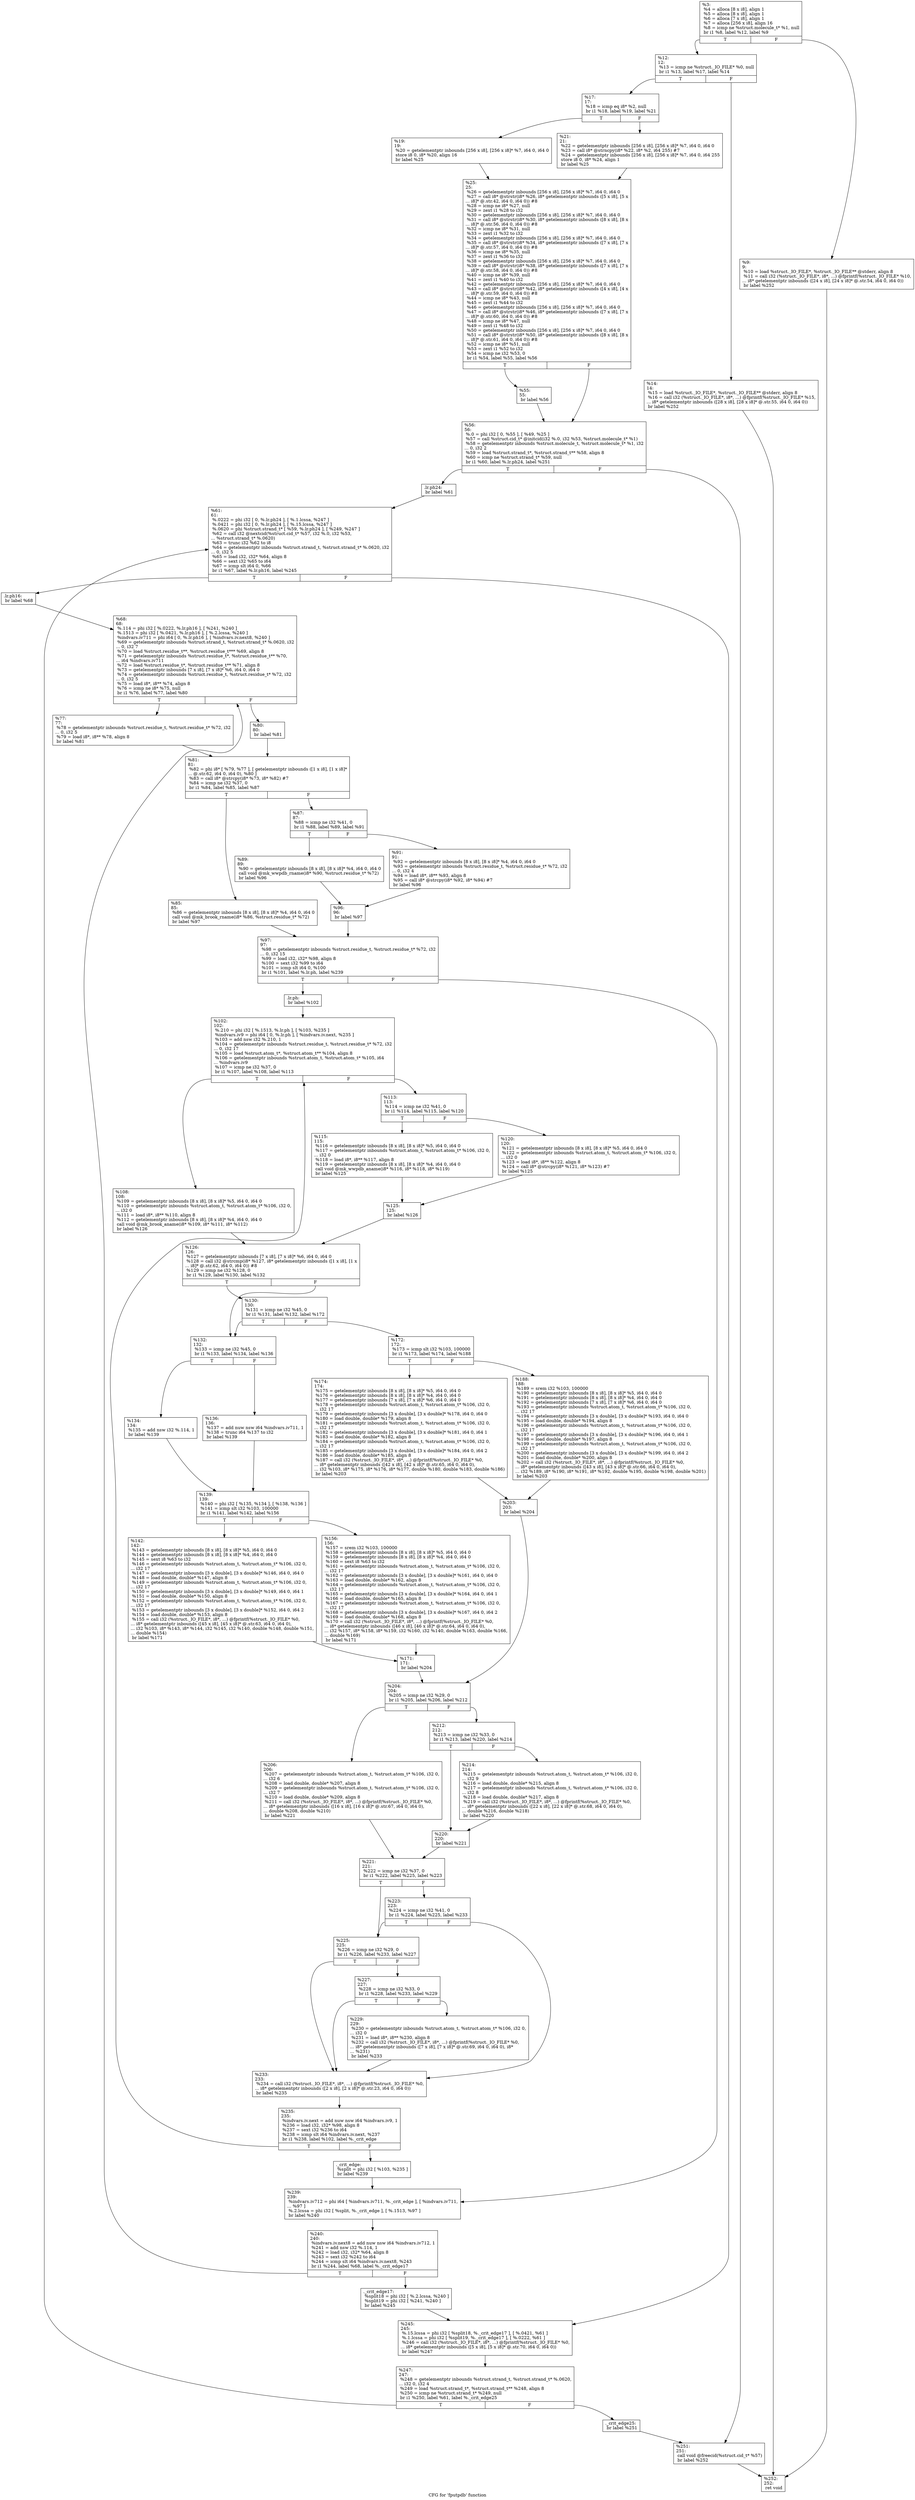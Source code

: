 digraph "CFG for 'fputpdb' function" {
	label="CFG for 'fputpdb' function";

	Node0x14dd490 [shape=record,label="{%3:\l  %4 = alloca [8 x i8], align 1\l  %5 = alloca [8 x i8], align 1\l  %6 = alloca [7 x i8], align 1\l  %7 = alloca [256 x i8], align 16\l  %8 = icmp ne %struct.molecule_t* %1, null\l  br i1 %8, label %12, label %9\l|{<s0>T|<s1>F}}"];
	Node0x14dd490:s0 -> Node0x14dd4e0;
	Node0x14dd490:s1 -> Node0x14dd6f0;
	Node0x14dd6f0 [shape=record,label="{%9:\l9:                                                \l  %10 = load %struct._IO_FILE*, %struct._IO_FILE** @stderr, align 8\l  %11 = call i32 (%struct._IO_FILE*, i8*, ...) @fprintf(%struct._IO_FILE* %10,\l... i8* getelementptr inbounds ([24 x i8], [24 x i8]* @.str.54, i64 0, i64 0))\l  br label %252\l}"];
	Node0x14dd6f0 -> Node0x14dd9a0;
	Node0x14dd4e0 [shape=record,label="{%12:\l12:                                               \l  %13 = icmp ne %struct._IO_FILE* %0, null\l  br i1 %13, label %17, label %14\l|{<s0>T|<s1>F}}"];
	Node0x14dd4e0:s0 -> Node0x14ddac0;
	Node0x14dd4e0:s1 -> Node0x14ddb10;
	Node0x14ddb10 [shape=record,label="{%14:\l14:                                               \l  %15 = load %struct._IO_FILE*, %struct._IO_FILE** @stderr, align 8\l  %16 = call i32 (%struct._IO_FILE*, i8*, ...) @fprintf(%struct._IO_FILE* %15,\l... i8* getelementptr inbounds ([28 x i8], [28 x i8]* @.str.55, i64 0, i64 0))\l  br label %252\l}"];
	Node0x14ddb10 -> Node0x14dd9a0;
	Node0x14ddac0 [shape=record,label="{%17:\l17:                                               \l  %18 = icmp eq i8* %2, null\l  br i1 %18, label %19, label %21\l|{<s0>T|<s1>F}}"];
	Node0x14ddac0:s0 -> Node0x14dde90;
	Node0x14ddac0:s1 -> Node0x14ddee0;
	Node0x14dde90 [shape=record,label="{%19:\l19:                                               \l  %20 = getelementptr inbounds [256 x i8], [256 x i8]* %7, i64 0, i64 0\l  store i8 0, i8* %20, align 16\l  br label %25\l}"];
	Node0x14dde90 -> Node0x14de050;
	Node0x14ddee0 [shape=record,label="{%21:\l21:                                               \l  %22 = getelementptr inbounds [256 x i8], [256 x i8]* %7, i64 0, i64 0\l  %23 = call i8* @strncpy(i8* %22, i8* %2, i64 255) #7\l  %24 = getelementptr inbounds [256 x i8], [256 x i8]* %7, i64 0, i64 255\l  store i8 0, i8* %24, align 1\l  br label %25\l}"];
	Node0x14ddee0 -> Node0x14de050;
	Node0x14de050 [shape=record,label="{%25:\l25:                                               \l  %26 = getelementptr inbounds [256 x i8], [256 x i8]* %7, i64 0, i64 0\l  %27 = call i8* @strstr(i8* %26, i8* getelementptr inbounds ([5 x i8], [5 x\l... i8]* @.str.42, i64 0, i64 0)) #8\l  %28 = icmp ne i8* %27, null\l  %29 = zext i1 %28 to i32\l  %30 = getelementptr inbounds [256 x i8], [256 x i8]* %7, i64 0, i64 0\l  %31 = call i8* @strstr(i8* %30, i8* getelementptr inbounds ([8 x i8], [8 x\l... i8]* @.str.56, i64 0, i64 0)) #8\l  %32 = icmp ne i8* %31, null\l  %33 = zext i1 %32 to i32\l  %34 = getelementptr inbounds [256 x i8], [256 x i8]* %7, i64 0, i64 0\l  %35 = call i8* @strstr(i8* %34, i8* getelementptr inbounds ([7 x i8], [7 x\l... i8]* @.str.57, i64 0, i64 0)) #8\l  %36 = icmp ne i8* %35, null\l  %37 = zext i1 %36 to i32\l  %38 = getelementptr inbounds [256 x i8], [256 x i8]* %7, i64 0, i64 0\l  %39 = call i8* @strstr(i8* %38, i8* getelementptr inbounds ([7 x i8], [7 x\l... i8]* @.str.58, i64 0, i64 0)) #8\l  %40 = icmp ne i8* %39, null\l  %41 = zext i1 %40 to i32\l  %42 = getelementptr inbounds [256 x i8], [256 x i8]* %7, i64 0, i64 0\l  %43 = call i8* @strstr(i8* %42, i8* getelementptr inbounds ([4 x i8], [4 x\l... i8]* @.str.59, i64 0, i64 0)) #8\l  %44 = icmp ne i8* %43, null\l  %45 = zext i1 %44 to i32\l  %46 = getelementptr inbounds [256 x i8], [256 x i8]* %7, i64 0, i64 0\l  %47 = call i8* @strstr(i8* %46, i8* getelementptr inbounds ([7 x i8], [7 x\l... i8]* @.str.60, i64 0, i64 0)) #8\l  %48 = icmp ne i8* %47, null\l  %49 = zext i1 %48 to i32\l  %50 = getelementptr inbounds [256 x i8], [256 x i8]* %7, i64 0, i64 0\l  %51 = call i8* @strstr(i8* %50, i8* getelementptr inbounds ([8 x i8], [8 x\l... i8]* @.str.61, i64 0, i64 0)) #8\l  %52 = icmp ne i8* %51, null\l  %53 = zext i1 %52 to i32\l  %54 = icmp ne i32 %53, 0\l  br i1 %54, label %55, label %56\l|{<s0>T|<s1>F}}"];
	Node0x14de050:s0 -> Node0x14df960;
	Node0x14de050:s1 -> Node0x14df9b0;
	Node0x14df960 [shape=record,label="{%55:\l55:                                               \l  br label %56\l}"];
	Node0x14df960 -> Node0x14df9b0;
	Node0x14df9b0 [shape=record,label="{%56:\l56:                                               \l  %.0 = phi i32 [ 0, %55 ], [ %49, %25 ]\l  %57 = call %struct.cid_t* @initcid(i32 %.0, i32 %53, %struct.molecule_t* %1)\l  %58 = getelementptr inbounds %struct.molecule_t, %struct.molecule_t* %1, i32\l... 0, i32 2\l  %59 = load %struct.strand_t*, %struct.strand_t** %58, align 8\l  %60 = icmp ne %struct.strand_t* %59, null\l  br i1 %60, label %.lr.ph24, label %251\l|{<s0>T|<s1>F}}"];
	Node0x14df9b0:s0 -> Node0x14dfff0;
	Node0x14df9b0:s1 -> Node0x14e00d0;
	Node0x14dfff0 [shape=record,label="{.lr.ph24:                                         \l  br label %61\l}"];
	Node0x14dfff0 -> Node0x14e01b0;
	Node0x14e01b0 [shape=record,label="{%61:\l61:                                               \l  %.0222 = phi i32 [ 0, %.lr.ph24 ], [ %.1.lcssa, %247 ]\l  %.0421 = phi i32 [ 0, %.lr.ph24 ], [ %.15.lcssa, %247 ]\l  %.0620 = phi %struct.strand_t* [ %59, %.lr.ph24 ], [ %249, %247 ]\l  %62 = call i32 @nextcid(%struct.cid_t* %57, i32 %.0, i32 %53,\l... %struct.strand_t* %.0620)\l  %63 = trunc i32 %62 to i8\l  %64 = getelementptr inbounds %struct.strand_t, %struct.strand_t* %.0620, i32\l... 0, i32 5\l  %65 = load i32, i32* %64, align 8\l  %66 = sext i32 %65 to i64\l  %67 = icmp slt i64 0, %66\l  br i1 %67, label %.lr.ph16, label %245\l|{<s0>T|<s1>F}}"];
	Node0x14e01b0:s0 -> Node0x14e0ee0;
	Node0x14e01b0:s1 -> Node0x14e0fc0;
	Node0x14e0ee0 [shape=record,label="{.lr.ph16:                                         \l  br label %68\l}"];
	Node0x14e0ee0 -> Node0x14e10a0;
	Node0x14e10a0 [shape=record,label="{%68:\l68:                                               \l  %.114 = phi i32 [ %.0222, %.lr.ph16 ], [ %241, %240 ]\l  %.1513 = phi i32 [ %.0421, %.lr.ph16 ], [ %.2.lcssa, %240 ]\l  %indvars.iv711 = phi i64 [ 0, %.lr.ph16 ], [ %indvars.iv.next8, %240 ]\l  %69 = getelementptr inbounds %struct.strand_t, %struct.strand_t* %.0620, i32\l... 0, i32 7\l  %70 = load %struct.residue_t**, %struct.residue_t*** %69, align 8\l  %71 = getelementptr inbounds %struct.residue_t*, %struct.residue_t** %70,\l... i64 %indvars.iv711\l  %72 = load %struct.residue_t*, %struct.residue_t** %71, align 8\l  %73 = getelementptr inbounds [7 x i8], [7 x i8]* %6, i64 0, i64 0\l  %74 = getelementptr inbounds %struct.residue_t, %struct.residue_t* %72, i32\l... 0, i32 5\l  %75 = load i8*, i8** %74, align 8\l  %76 = icmp ne i8* %75, null\l  br i1 %76, label %77, label %80\l|{<s0>T|<s1>F}}"];
	Node0x14e10a0:s0 -> Node0x14e19b0;
	Node0x14e10a0:s1 -> Node0x14e1a40;
	Node0x14e19b0 [shape=record,label="{%77:\l77:                                               \l  %78 = getelementptr inbounds %struct.residue_t, %struct.residue_t* %72, i32\l... 0, i32 5\l  %79 = load i8*, i8** %78, align 8\l  br label %81\l}"];
	Node0x14e19b0 -> Node0x14e1c60;
	Node0x14e1a40 [shape=record,label="{%80:\l80:                                               \l  br label %81\l}"];
	Node0x14e1a40 -> Node0x14e1c60;
	Node0x14e1c60 [shape=record,label="{%81:\l81:                                               \l  %82 = phi i8* [ %79, %77 ], [ getelementptr inbounds ([1 x i8], [1 x i8]*\l... @.str.62, i64 0, i64 0), %80 ]\l  %83 = call i8* @strcpy(i8* %73, i8* %82) #7\l  %84 = icmp ne i32 %37, 0\l  br i1 %84, label %85, label %87\l|{<s0>T|<s1>F}}"];
	Node0x14e1c60:s0 -> Node0x14e2050;
	Node0x14e1c60:s1 -> Node0x14e20a0;
	Node0x14e2050 [shape=record,label="{%85:\l85:                                               \l  %86 = getelementptr inbounds [8 x i8], [8 x i8]* %4, i64 0, i64 0\l  call void @mk_brook_rname(i8* %86, %struct.residue_t* %72)\l  br label %97\l}"];
	Node0x14e2050 -> Node0x14e2460;
	Node0x14e20a0 [shape=record,label="{%87:\l87:                                               \l  %88 = icmp ne i32 %41, 0\l  br i1 %88, label %89, label %91\l|{<s0>T|<s1>F}}"];
	Node0x14e20a0:s0 -> Node0x14e2580;
	Node0x14e20a0:s1 -> Node0x14e25d0;
	Node0x14e2580 [shape=record,label="{%89:\l89:                                               \l  %90 = getelementptr inbounds [8 x i8], [8 x i8]* %4, i64 0, i64 0\l  call void @mk_wwpdb_rname(i8* %90, %struct.residue_t* %72)\l  br label %96\l}"];
	Node0x14e2580 -> Node0x14e29d0;
	Node0x14e25d0 [shape=record,label="{%91:\l91:                                               \l  %92 = getelementptr inbounds [8 x i8], [8 x i8]* %4, i64 0, i64 0\l  %93 = getelementptr inbounds %struct.residue_t, %struct.residue_t* %72, i32\l... 0, i32 4\l  %94 = load i8*, i8** %93, align 8\l  %95 = call i8* @strcpy(i8* %92, i8* %94) #7\l  br label %96\l}"];
	Node0x14e25d0 -> Node0x14e29d0;
	Node0x14e29d0 [shape=record,label="{%96:\l96:                                               \l  br label %97\l}"];
	Node0x14e29d0 -> Node0x14e2460;
	Node0x14e2460 [shape=record,label="{%97:\l97:                                               \l  %98 = getelementptr inbounds %struct.residue_t, %struct.residue_t* %72, i32\l... 0, i32 15\l  %99 = load i32, i32* %98, align 8\l  %100 = sext i32 %99 to i64\l  %101 = icmp slt i64 0, %100\l  br i1 %101, label %.lr.ph, label %239\l|{<s0>T|<s1>F}}"];
	Node0x14e2460:s0 -> Node0x14e2fc0;
	Node0x14e2460:s1 -> Node0x14e3070;
	Node0x14e2fc0 [shape=record,label="{.lr.ph:                                           \l  br label %102\l}"];
	Node0x14e2fc0 -> Node0x14e3150;
	Node0x14e3150 [shape=record,label="{%102:\l102:                                              \l  %.210 = phi i32 [ %.1513, %.lr.ph ], [ %103, %235 ]\l  %indvars.iv9 = phi i64 [ 0, %.lr.ph ], [ %indvars.iv.next, %235 ]\l  %103 = add nsw i32 %.210, 1\l  %104 = getelementptr inbounds %struct.residue_t, %struct.residue_t* %72, i32\l... 0, i32 17\l  %105 = load %struct.atom_t*, %struct.atom_t** %104, align 8\l  %106 = getelementptr inbounds %struct.atom_t, %struct.atom_t* %105, i64\l... %indvars.iv9\l  %107 = icmp ne i32 %37, 0\l  br i1 %107, label %108, label %113\l|{<s0>T|<s1>F}}"];
	Node0x14e3150:s0 -> Node0x14e36b0;
	Node0x14e3150:s1 -> Node0x14e3700;
	Node0x14e36b0 [shape=record,label="{%108:\l108:                                              \l  %109 = getelementptr inbounds [8 x i8], [8 x i8]* %5, i64 0, i64 0\l  %110 = getelementptr inbounds %struct.atom_t, %struct.atom_t* %106, i32 0,\l... i32 0\l  %111 = load i8*, i8** %110, align 8\l  %112 = getelementptr inbounds [8 x i8], [8 x i8]* %4, i64 0, i64 0\l  call void @mk_brook_aname(i8* %109, i8* %111, i8* %112)\l  br label %126\l}"];
	Node0x14e36b0 -> Node0x14e3cc0;
	Node0x14e3700 [shape=record,label="{%113:\l113:                                              \l  %114 = icmp ne i32 %41, 0\l  br i1 %114, label %115, label %120\l|{<s0>T|<s1>F}}"];
	Node0x14e3700:s0 -> Node0x14e3de0;
	Node0x14e3700:s1 -> Node0x14e3e30;
	Node0x14e3de0 [shape=record,label="{%115:\l115:                                              \l  %116 = getelementptr inbounds [8 x i8], [8 x i8]* %5, i64 0, i64 0\l  %117 = getelementptr inbounds %struct.atom_t, %struct.atom_t* %106, i32 0,\l... i32 0\l  %118 = load i8*, i8** %117, align 8\l  %119 = getelementptr inbounds [8 x i8], [8 x i8]* %4, i64 0, i64 0\l  call void @mk_wwpdb_aname(i8* %116, i8* %118, i8* %119)\l  br label %125\l}"];
	Node0x14e3de0 -> Node0x14e43e0;
	Node0x14e3e30 [shape=record,label="{%120:\l120:                                              \l  %121 = getelementptr inbounds [8 x i8], [8 x i8]* %5, i64 0, i64 0\l  %122 = getelementptr inbounds %struct.atom_t, %struct.atom_t* %106, i32 0,\l... i32 0\l  %123 = load i8*, i8** %122, align 8\l  %124 = call i8* @strcpy(i8* %121, i8* %123) #7\l  br label %125\l}"];
	Node0x14e3e30 -> Node0x14e43e0;
	Node0x14e43e0 [shape=record,label="{%125:\l125:                                              \l  br label %126\l}"];
	Node0x14e43e0 -> Node0x14e3cc0;
	Node0x14e3cc0 [shape=record,label="{%126:\l126:                                              \l  %127 = getelementptr inbounds [7 x i8], [7 x i8]* %6, i64 0, i64 0\l  %128 = call i32 @strcmp(i8* %127, i8* getelementptr inbounds ([1 x i8], [1 x\l... i8]* @.str.62, i64 0, i64 0)) #8\l  %129 = icmp ne i32 %128, 0\l  br i1 %129, label %130, label %132\l|{<s0>T|<s1>F}}"];
	Node0x14e3cc0:s0 -> Node0x14e5230;
	Node0x14e3cc0:s1 -> Node0x14e5280;
	Node0x14e5230 [shape=record,label="{%130:\l130:                                              \l  %131 = icmp ne i32 %45, 0\l  br i1 %131, label %132, label %172\l|{<s0>T|<s1>F}}"];
	Node0x14e5230:s0 -> Node0x14e5280;
	Node0x14e5230:s1 -> Node0x14e53d0;
	Node0x14e5280 [shape=record,label="{%132:\l132:                                              \l  %133 = icmp ne i32 %45, 0\l  br i1 %133, label %134, label %136\l|{<s0>T|<s1>F}}"];
	Node0x14e5280:s0 -> Node0x14e5520;
	Node0x14e5280:s1 -> Node0x14e5570;
	Node0x14e5520 [shape=record,label="{%134:\l134:                                              \l  %135 = add nsw i32 %.114, 1\l  br label %139\l}"];
	Node0x14e5520 -> Node0x14e56c0;
	Node0x14e5570 [shape=record,label="{%136:\l136:                                              \l  %137 = add nuw nsw i64 %indvars.iv711, 1\l  %138 = trunc i64 %137 to i32\l  br label %139\l}"];
	Node0x14e5570 -> Node0x14e56c0;
	Node0x14e56c0 [shape=record,label="{%139:\l139:                                              \l  %140 = phi i32 [ %135, %134 ], [ %138, %136 ]\l  %141 = icmp slt i32 %103, 100000\l  br i1 %141, label %142, label %156\l|{<s0>T|<s1>F}}"];
	Node0x14e56c0:s0 -> Node0x14e59e0;
	Node0x14e56c0:s1 -> Node0x14e5a30;
	Node0x14e59e0 [shape=record,label="{%142:\l142:                                              \l  %143 = getelementptr inbounds [8 x i8], [8 x i8]* %5, i64 0, i64 0\l  %144 = getelementptr inbounds [8 x i8], [8 x i8]* %4, i64 0, i64 0\l  %145 = sext i8 %63 to i32\l  %146 = getelementptr inbounds %struct.atom_t, %struct.atom_t* %106, i32 0,\l... i32 17\l  %147 = getelementptr inbounds [3 x double], [3 x double]* %146, i64 0, i64 0\l  %148 = load double, double* %147, align 8\l  %149 = getelementptr inbounds %struct.atom_t, %struct.atom_t* %106, i32 0,\l... i32 17\l  %150 = getelementptr inbounds [3 x double], [3 x double]* %149, i64 0, i64 1\l  %151 = load double, double* %150, align 8\l  %152 = getelementptr inbounds %struct.atom_t, %struct.atom_t* %106, i32 0,\l... i32 17\l  %153 = getelementptr inbounds [3 x double], [3 x double]* %152, i64 0, i64 2\l  %154 = load double, double* %153, align 8\l  %155 = call i32 (%struct._IO_FILE*, i8*, ...) @fprintf(%struct._IO_FILE* %0,\l... i8* getelementptr inbounds ([45 x i8], [45 x i8]* @.str.63, i64 0, i64 0),\l... i32 %103, i8* %143, i8* %144, i32 %145, i32 %140, double %148, double %151,\l... double %154)\l  br label %171\l}"];
	Node0x14e59e0 -> Node0x14e64e0;
	Node0x14e5a30 [shape=record,label="{%156:\l156:                                              \l  %157 = srem i32 %103, 100000\l  %158 = getelementptr inbounds [8 x i8], [8 x i8]* %5, i64 0, i64 0\l  %159 = getelementptr inbounds [8 x i8], [8 x i8]* %4, i64 0, i64 0\l  %160 = sext i8 %63 to i32\l  %161 = getelementptr inbounds %struct.atom_t, %struct.atom_t* %106, i32 0,\l... i32 17\l  %162 = getelementptr inbounds [3 x double], [3 x double]* %161, i64 0, i64 0\l  %163 = load double, double* %162, align 8\l  %164 = getelementptr inbounds %struct.atom_t, %struct.atom_t* %106, i32 0,\l... i32 17\l  %165 = getelementptr inbounds [3 x double], [3 x double]* %164, i64 0, i64 1\l  %166 = load double, double* %165, align 8\l  %167 = getelementptr inbounds %struct.atom_t, %struct.atom_t* %106, i32 0,\l... i32 17\l  %168 = getelementptr inbounds [3 x double], [3 x double]* %167, i64 0, i64 2\l  %169 = load double, double* %168, align 8\l  %170 = call i32 (%struct._IO_FILE*, i8*, ...) @fprintf(%struct._IO_FILE* %0,\l... i8* getelementptr inbounds ([46 x i8], [46 x i8]* @.str.64, i64 0, i64 0),\l... i32 %157, i8* %158, i8* %159, i32 %160, i32 %140, double %163, double %166,\l... double %169)\l  br label %171\l}"];
	Node0x14e5a30 -> Node0x14e64e0;
	Node0x14e64e0 [shape=record,label="{%171:\l171:                                              \l  br label %204\l}"];
	Node0x14e64e0 -> Node0x14e6f10;
	Node0x14e53d0 [shape=record,label="{%172:\l172:                                              \l  %173 = icmp slt i32 %103, 100000\l  br i1 %173, label %174, label %188\l|{<s0>T|<s1>F}}"];
	Node0x14e53d0:s0 -> Node0x14e7030;
	Node0x14e53d0:s1 -> Node0x14e7080;
	Node0x14e7030 [shape=record,label="{%174:\l174:                                              \l  %175 = getelementptr inbounds [8 x i8], [8 x i8]* %5, i64 0, i64 0\l  %176 = getelementptr inbounds [8 x i8], [8 x i8]* %4, i64 0, i64 0\l  %177 = getelementptr inbounds [7 x i8], [7 x i8]* %6, i64 0, i64 0\l  %178 = getelementptr inbounds %struct.atom_t, %struct.atom_t* %106, i32 0,\l... i32 17\l  %179 = getelementptr inbounds [3 x double], [3 x double]* %178, i64 0, i64 0\l  %180 = load double, double* %179, align 8\l  %181 = getelementptr inbounds %struct.atom_t, %struct.atom_t* %106, i32 0,\l... i32 17\l  %182 = getelementptr inbounds [3 x double], [3 x double]* %181, i64 0, i64 1\l  %183 = load double, double* %182, align 8\l  %184 = getelementptr inbounds %struct.atom_t, %struct.atom_t* %106, i32 0,\l... i32 17\l  %185 = getelementptr inbounds [3 x double], [3 x double]* %184, i64 0, i64 2\l  %186 = load double, double* %185, align 8\l  %187 = call i32 (%struct._IO_FILE*, i8*, ...) @fprintf(%struct._IO_FILE* %0,\l... i8* getelementptr inbounds ([42 x i8], [42 x i8]* @.str.65, i64 0, i64 0),\l... i32 %103, i8* %175, i8* %176, i8* %177, double %180, double %183, double %186)\l  br label %203\l}"];
	Node0x14e7030 -> Node0x14e7a30;
	Node0x14e7080 [shape=record,label="{%188:\l188:                                              \l  %189 = srem i32 %103, 100000\l  %190 = getelementptr inbounds [8 x i8], [8 x i8]* %5, i64 0, i64 0\l  %191 = getelementptr inbounds [8 x i8], [8 x i8]* %4, i64 0, i64 0\l  %192 = getelementptr inbounds [7 x i8], [7 x i8]* %6, i64 0, i64 0\l  %193 = getelementptr inbounds %struct.atom_t, %struct.atom_t* %106, i32 0,\l... i32 17\l  %194 = getelementptr inbounds [3 x double], [3 x double]* %193, i64 0, i64 0\l  %195 = load double, double* %194, align 8\l  %196 = getelementptr inbounds %struct.atom_t, %struct.atom_t* %106, i32 0,\l... i32 17\l  %197 = getelementptr inbounds [3 x double], [3 x double]* %196, i64 0, i64 1\l  %198 = load double, double* %197, align 8\l  %199 = getelementptr inbounds %struct.atom_t, %struct.atom_t* %106, i32 0,\l... i32 17\l  %200 = getelementptr inbounds [3 x double], [3 x double]* %199, i64 0, i64 2\l  %201 = load double, double* %200, align 8\l  %202 = call i32 (%struct._IO_FILE*, i8*, ...) @fprintf(%struct._IO_FILE* %0,\l... i8* getelementptr inbounds ([43 x i8], [43 x i8]* @.str.66, i64 0, i64 0),\l... i32 %189, i8* %190, i8* %191, i8* %192, double %195, double %198, double %201)\l  br label %203\l}"];
	Node0x14e7080 -> Node0x14e7a30;
	Node0x14e7a30 [shape=record,label="{%203:\l203:                                              \l  br label %204\l}"];
	Node0x14e7a30 -> Node0x14e6f10;
	Node0x14e6f10 [shape=record,label="{%204:\l204:                                              \l  %205 = icmp ne i32 %29, 0\l  br i1 %205, label %206, label %212\l|{<s0>T|<s1>F}}"];
	Node0x14e6f10:s0 -> Node0x14e8550;
	Node0x14e6f10:s1 -> Node0x14e85a0;
	Node0x14e8550 [shape=record,label="{%206:\l206:                                              \l  %207 = getelementptr inbounds %struct.atom_t, %struct.atom_t* %106, i32 0,\l... i32 6\l  %208 = load double, double* %207, align 8\l  %209 = getelementptr inbounds %struct.atom_t, %struct.atom_t* %106, i32 0,\l... i32 7\l  %210 = load double, double* %209, align 8\l  %211 = call i32 (%struct._IO_FILE*, i8*, ...) @fprintf(%struct._IO_FILE* %0,\l... i8* getelementptr inbounds ([16 x i8], [16 x i8]* @.str.67, i64 0, i64 0),\l... double %208, double %210)\l  br label %221\l}"];
	Node0x14e8550 -> Node0x14e8990;
	Node0x14e85a0 [shape=record,label="{%212:\l212:                                              \l  %213 = icmp ne i32 %33, 0\l  br i1 %213, label %220, label %214\l|{<s0>T|<s1>F}}"];
	Node0x14e85a0:s0 -> Node0x14e8ab0;
	Node0x14e85a0:s1 -> Node0x14e8b00;
	Node0x14e8b00 [shape=record,label="{%214:\l214:                                              \l  %215 = getelementptr inbounds %struct.atom_t, %struct.atom_t* %106, i32 0,\l... i32 9\l  %216 = load double, double* %215, align 8\l  %217 = getelementptr inbounds %struct.atom_t, %struct.atom_t* %106, i32 0,\l... i32 8\l  %218 = load double, double* %217, align 8\l  %219 = call i32 (%struct._IO_FILE*, i8*, ...) @fprintf(%struct._IO_FILE* %0,\l... i8* getelementptr inbounds ([22 x i8], [22 x i8]* @.str.68, i64 0, i64 0),\l... double %216, double %218)\l  br label %220\l}"];
	Node0x14e8b00 -> Node0x14e8ab0;
	Node0x14e8ab0 [shape=record,label="{%220:\l220:                                              \l  br label %221\l}"];
	Node0x14e8ab0 -> Node0x14e8990;
	Node0x14e8990 [shape=record,label="{%221:\l221:                                              \l  %222 = icmp ne i32 %37, 0\l  br i1 %222, label %225, label %223\l|{<s0>T|<s1>F}}"];
	Node0x14e8990:s0 -> Node0x14e9020;
	Node0x14e8990:s1 -> Node0x14e9070;
	Node0x14e9070 [shape=record,label="{%223:\l223:                                              \l  %224 = icmp ne i32 %41, 0\l  br i1 %224, label %225, label %233\l|{<s0>T|<s1>F}}"];
	Node0x14e9070:s0 -> Node0x14e9020;
	Node0x14e9070:s1 -> Node0x14e91c0;
	Node0x14e9020 [shape=record,label="{%225:\l225:                                              \l  %226 = icmp ne i32 %29, 0\l  br i1 %226, label %233, label %227\l|{<s0>T|<s1>F}}"];
	Node0x14e9020:s0 -> Node0x14e91c0;
	Node0x14e9020:s1 -> Node0x14e9310;
	Node0x14e9310 [shape=record,label="{%227:\l227:                                              \l  %228 = icmp ne i32 %33, 0\l  br i1 %228, label %233, label %229\l|{<s0>T|<s1>F}}"];
	Node0x14e9310:s0 -> Node0x14e91c0;
	Node0x14e9310:s1 -> Node0x14e9460;
	Node0x14e9460 [shape=record,label="{%229:\l229:                                              \l  %230 = getelementptr inbounds %struct.atom_t, %struct.atom_t* %106, i32 0,\l... i32 0\l  %231 = load i8*, i8** %230, align 8\l  %232 = call i32 (%struct._IO_FILE*, i8*, ...) @fprintf(%struct._IO_FILE* %0,\l... i8* getelementptr inbounds ([7 x i8], [7 x i8]* @.str.69, i64 0, i64 0), i8*\l... %231)\l  br label %233\l}"];
	Node0x14e9460 -> Node0x14e91c0;
	Node0x14e91c0 [shape=record,label="{%233:\l233:                                              \l  %234 = call i32 (%struct._IO_FILE*, i8*, ...) @fprintf(%struct._IO_FILE* %0,\l... i8* getelementptr inbounds ([2 x i8], [2 x i8]* @.str.23, i64 0, i64 0))\l  br label %235\l}"];
	Node0x14e91c0 -> Node0x14e31d0;
	Node0x14e31d0 [shape=record,label="{%235:\l235:                                              \l  %indvars.iv.next = add nuw nsw i64 %indvars.iv9, 1\l  %236 = load i32, i32* %98, align 8\l  %237 = sext i32 %236 to i64\l  %238 = icmp slt i64 %indvars.iv.next, %237\l  br i1 %238, label %102, label %._crit_edge\l|{<s0>T|<s1>F}}"];
	Node0x14e31d0:s0 -> Node0x14e3150;
	Node0x14e31d0:s1 -> Node0x14e9c00;
	Node0x14e9c00 [shape=record,label="{._crit_edge:                                      \l  %split = phi i32 [ %103, %235 ]\l  br label %239\l}"];
	Node0x14e9c00 -> Node0x14e3070;
	Node0x14e3070 [shape=record,label="{%239:\l239:                                              \l  %indvars.iv712 = phi i64 [ %indvars.iv711, %._crit_edge ], [ %indvars.iv711,\l... %97 ]\l  %.2.lcssa = phi i32 [ %split, %._crit_edge ], [ %.1513, %97 ]\l  br label %240\l}"];
	Node0x14e3070 -> Node0x14e1160;
	Node0x14e1160 [shape=record,label="{%240:\l240:                                              \l  %indvars.iv.next8 = add nuw nsw i64 %indvars.iv712, 1\l  %241 = add nsw i32 %.114, 1\l  %242 = load i32, i32* %64, align 8\l  %243 = sext i32 %242 to i64\l  %244 = icmp slt i64 %indvars.iv.next8, %243\l  br i1 %244, label %68, label %._crit_edge17\l|{<s0>T|<s1>F}}"];
	Node0x14e1160:s0 -> Node0x14e10a0;
	Node0x14e1160:s1 -> Node0x14ea0e0;
	Node0x14ea0e0 [shape=record,label="{._crit_edge17:                                    \l  %split18 = phi i32 [ %.2.lcssa, %240 ]\l  %split19 = phi i32 [ %241, %240 ]\l  br label %245\l}"];
	Node0x14ea0e0 -> Node0x14e0fc0;
	Node0x14e0fc0 [shape=record,label="{%245:\l245:                                              \l  %.15.lcssa = phi i32 [ %split18, %._crit_edge17 ], [ %.0421, %61 ]\l  %.1.lcssa = phi i32 [ %split19, %._crit_edge17 ], [ %.0222, %61 ]\l  %246 = call i32 (%struct._IO_FILE*, i8*, ...) @fprintf(%struct._IO_FILE* %0,\l... i8* getelementptr inbounds ([5 x i8], [5 x i8]* @.str.70, i64 0, i64 0))\l  br label %247\l}"];
	Node0x14e0fc0 -> Node0x14e02c0;
	Node0x14e02c0 [shape=record,label="{%247:\l247:                                              \l  %248 = getelementptr inbounds %struct.strand_t, %struct.strand_t* %.0620,\l... i32 0, i32 4\l  %249 = load %struct.strand_t*, %struct.strand_t** %248, align 8\l  %250 = icmp ne %struct.strand_t* %249, null\l  br i1 %250, label %61, label %._crit_edge25\l|{<s0>T|<s1>F}}"];
	Node0x14e02c0:s0 -> Node0x14e01b0;
	Node0x14e02c0:s1 -> Node0x14ea6a0;
	Node0x14ea6a0 [shape=record,label="{._crit_edge25:                                    \l  br label %251\l}"];
	Node0x14ea6a0 -> Node0x14e00d0;
	Node0x14e00d0 [shape=record,label="{%251:\l251:                                              \l  call void @freecid(%struct.cid_t* %57)\l  br label %252\l}"];
	Node0x14e00d0 -> Node0x14dd9a0;
	Node0x14dd9a0 [shape=record,label="{%252:\l252:                                              \l  ret void\l}"];
}

